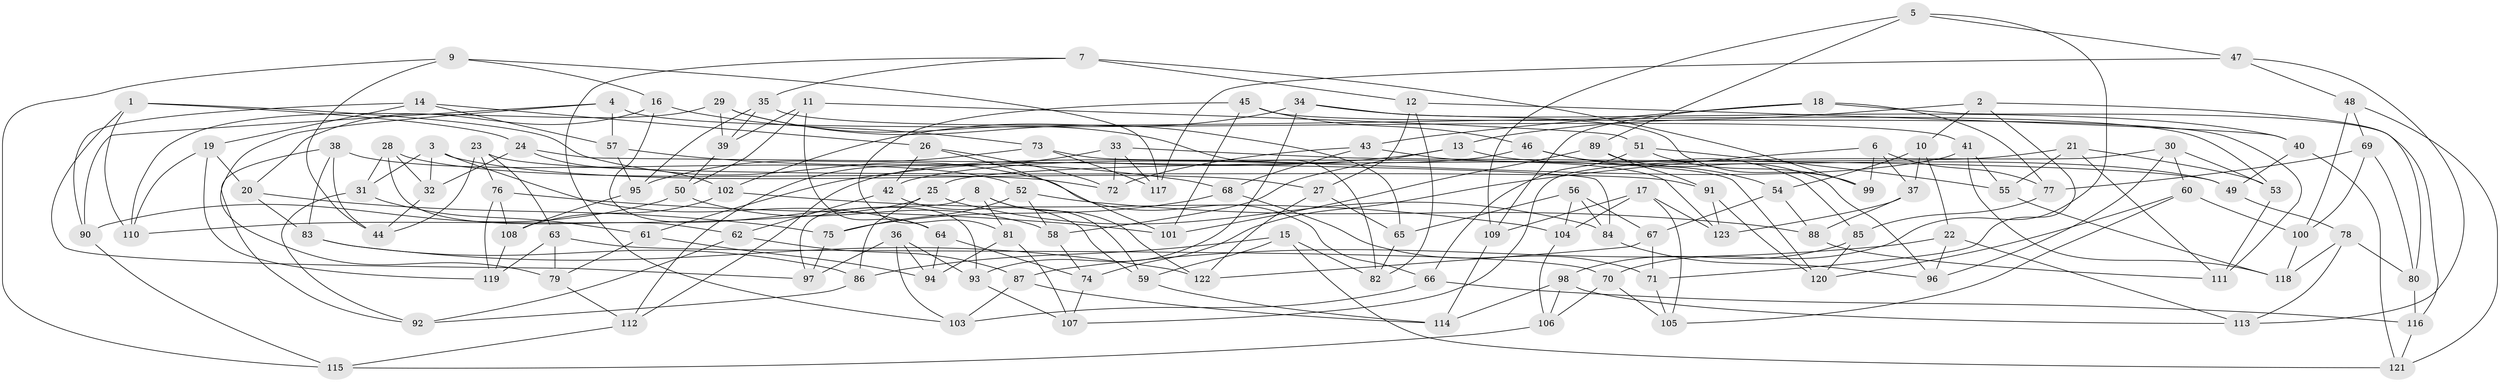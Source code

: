 // coarse degree distribution, {4: 0.37662337662337664, 6: 0.4675324675324675, 5: 0.12987012987012986, 3: 0.025974025974025976}
// Generated by graph-tools (version 1.1) at 2025/24/03/03/25 07:24:28]
// undirected, 123 vertices, 246 edges
graph export_dot {
graph [start="1"]
  node [color=gray90,style=filled];
  1;
  2;
  3;
  4;
  5;
  6;
  7;
  8;
  9;
  10;
  11;
  12;
  13;
  14;
  15;
  16;
  17;
  18;
  19;
  20;
  21;
  22;
  23;
  24;
  25;
  26;
  27;
  28;
  29;
  30;
  31;
  32;
  33;
  34;
  35;
  36;
  37;
  38;
  39;
  40;
  41;
  42;
  43;
  44;
  45;
  46;
  47;
  48;
  49;
  50;
  51;
  52;
  53;
  54;
  55;
  56;
  57;
  58;
  59;
  60;
  61;
  62;
  63;
  64;
  65;
  66;
  67;
  68;
  69;
  70;
  71;
  72;
  73;
  74;
  75;
  76;
  77;
  78;
  79;
  80;
  81;
  82;
  83;
  84;
  85;
  86;
  87;
  88;
  89;
  90;
  91;
  92;
  93;
  94;
  95;
  96;
  97;
  98;
  99;
  100;
  101;
  102;
  103;
  104;
  105;
  106;
  107;
  108;
  109;
  110;
  111;
  112;
  113;
  114;
  115;
  116;
  117;
  118;
  119;
  120;
  121;
  122;
  123;
  1 -- 66;
  1 -- 97;
  1 -- 24;
  1 -- 110;
  2 -- 71;
  2 -- 10;
  2 -- 13;
  2 -- 80;
  3 -- 27;
  3 -- 32;
  3 -- 31;
  3 -- 64;
  4 -- 57;
  4 -- 41;
  4 -- 90;
  4 -- 79;
  5 -- 70;
  5 -- 109;
  5 -- 47;
  5 -- 89;
  6 -- 77;
  6 -- 74;
  6 -- 99;
  6 -- 37;
  7 -- 103;
  7 -- 35;
  7 -- 99;
  7 -- 12;
  8 -- 81;
  8 -- 97;
  8 -- 122;
  8 -- 59;
  9 -- 16;
  9 -- 115;
  9 -- 117;
  9 -- 44;
  10 -- 54;
  10 -- 22;
  10 -- 37;
  11 -- 50;
  11 -- 39;
  11 -- 64;
  11 -- 51;
  12 -- 82;
  12 -- 40;
  12 -- 27;
  13 -- 49;
  13 -- 58;
  13 -- 61;
  14 -- 57;
  14 -- 19;
  14 -- 26;
  14 -- 90;
  15 -- 86;
  15 -- 121;
  15 -- 82;
  15 -- 59;
  16 -- 73;
  16 -- 93;
  16 -- 20;
  17 -- 104;
  17 -- 109;
  17 -- 105;
  17 -- 123;
  18 -- 43;
  18 -- 116;
  18 -- 109;
  18 -- 77;
  19 -- 119;
  19 -- 20;
  19 -- 110;
  20 -- 75;
  20 -- 83;
  21 -- 25;
  21 -- 55;
  21 -- 111;
  21 -- 53;
  22 -- 96;
  22 -- 113;
  22 -- 87;
  23 -- 91;
  23 -- 76;
  23 -- 44;
  23 -- 63;
  24 -- 32;
  24 -- 84;
  24 -- 102;
  25 -- 86;
  25 -- 110;
  25 -- 84;
  26 -- 42;
  26 -- 72;
  26 -- 101;
  27 -- 122;
  27 -- 65;
  28 -- 62;
  28 -- 72;
  28 -- 32;
  28 -- 31;
  29 -- 82;
  29 -- 39;
  29 -- 110;
  29 -- 65;
  30 -- 107;
  30 -- 96;
  30 -- 53;
  30 -- 60;
  31 -- 61;
  31 -- 92;
  32 -- 44;
  33 -- 117;
  33 -- 72;
  33 -- 49;
  33 -- 112;
  34 -- 40;
  34 -- 93;
  34 -- 99;
  34 -- 102;
  35 -- 53;
  35 -- 39;
  35 -- 95;
  36 -- 93;
  36 -- 94;
  36 -- 97;
  36 -- 103;
  37 -- 123;
  37 -- 88;
  38 -- 83;
  38 -- 44;
  38 -- 92;
  38 -- 52;
  39 -- 50;
  40 -- 121;
  40 -- 49;
  41 -- 42;
  41 -- 55;
  41 -- 118;
  42 -- 59;
  42 -- 62;
  43 -- 123;
  43 -- 68;
  43 -- 72;
  45 -- 111;
  45 -- 46;
  45 -- 101;
  45 -- 81;
  46 -- 85;
  46 -- 112;
  46 -- 54;
  47 -- 113;
  47 -- 117;
  47 -- 48;
  48 -- 121;
  48 -- 100;
  48 -- 69;
  49 -- 78;
  50 -- 58;
  50 -- 90;
  51 -- 55;
  51 -- 99;
  51 -- 66;
  52 -- 88;
  52 -- 58;
  52 -- 75;
  53 -- 111;
  54 -- 67;
  54 -- 88;
  55 -- 118;
  56 -- 104;
  56 -- 65;
  56 -- 84;
  56 -- 67;
  57 -- 68;
  57 -- 95;
  58 -- 74;
  59 -- 114;
  60 -- 120;
  60 -- 100;
  60 -- 105;
  61 -- 79;
  61 -- 94;
  62 -- 87;
  62 -- 92;
  63 -- 70;
  63 -- 79;
  63 -- 119;
  64 -- 74;
  64 -- 94;
  65 -- 82;
  66 -- 103;
  66 -- 116;
  67 -- 71;
  67 -- 122;
  68 -- 75;
  68 -- 71;
  69 -- 100;
  69 -- 77;
  69 -- 80;
  70 -- 106;
  70 -- 105;
  71 -- 105;
  73 -- 117;
  73 -- 95;
  73 -- 120;
  74 -- 107;
  75 -- 97;
  76 -- 101;
  76 -- 119;
  76 -- 108;
  77 -- 85;
  78 -- 118;
  78 -- 113;
  78 -- 80;
  79 -- 112;
  80 -- 116;
  81 -- 94;
  81 -- 107;
  83 -- 86;
  83 -- 122;
  84 -- 96;
  85 -- 120;
  85 -- 98;
  86 -- 92;
  87 -- 103;
  87 -- 114;
  88 -- 111;
  89 -- 91;
  89 -- 96;
  89 -- 101;
  90 -- 115;
  91 -- 120;
  91 -- 123;
  93 -- 107;
  95 -- 108;
  98 -- 113;
  98 -- 106;
  98 -- 114;
  100 -- 118;
  102 -- 104;
  102 -- 108;
  104 -- 106;
  106 -- 115;
  108 -- 119;
  109 -- 114;
  112 -- 115;
  116 -- 121;
}
